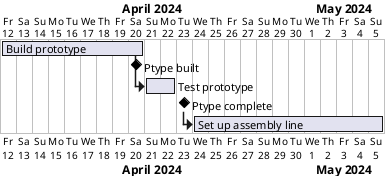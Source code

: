 @startgantt project 
Project starts 2024-04-12
[Build prototype] lasts 9 days
[Ptype built] happens at 2024-04-20
[Test prototype] lasts 2 days
[Test prototype] starts at [Build prototype]'s end
[Ptype complete] happens 2024-04-23
[Set up assembly line] lasts 12 days
[Set up assembly line] starts at [Ptype complete]'s end
@endgantt

